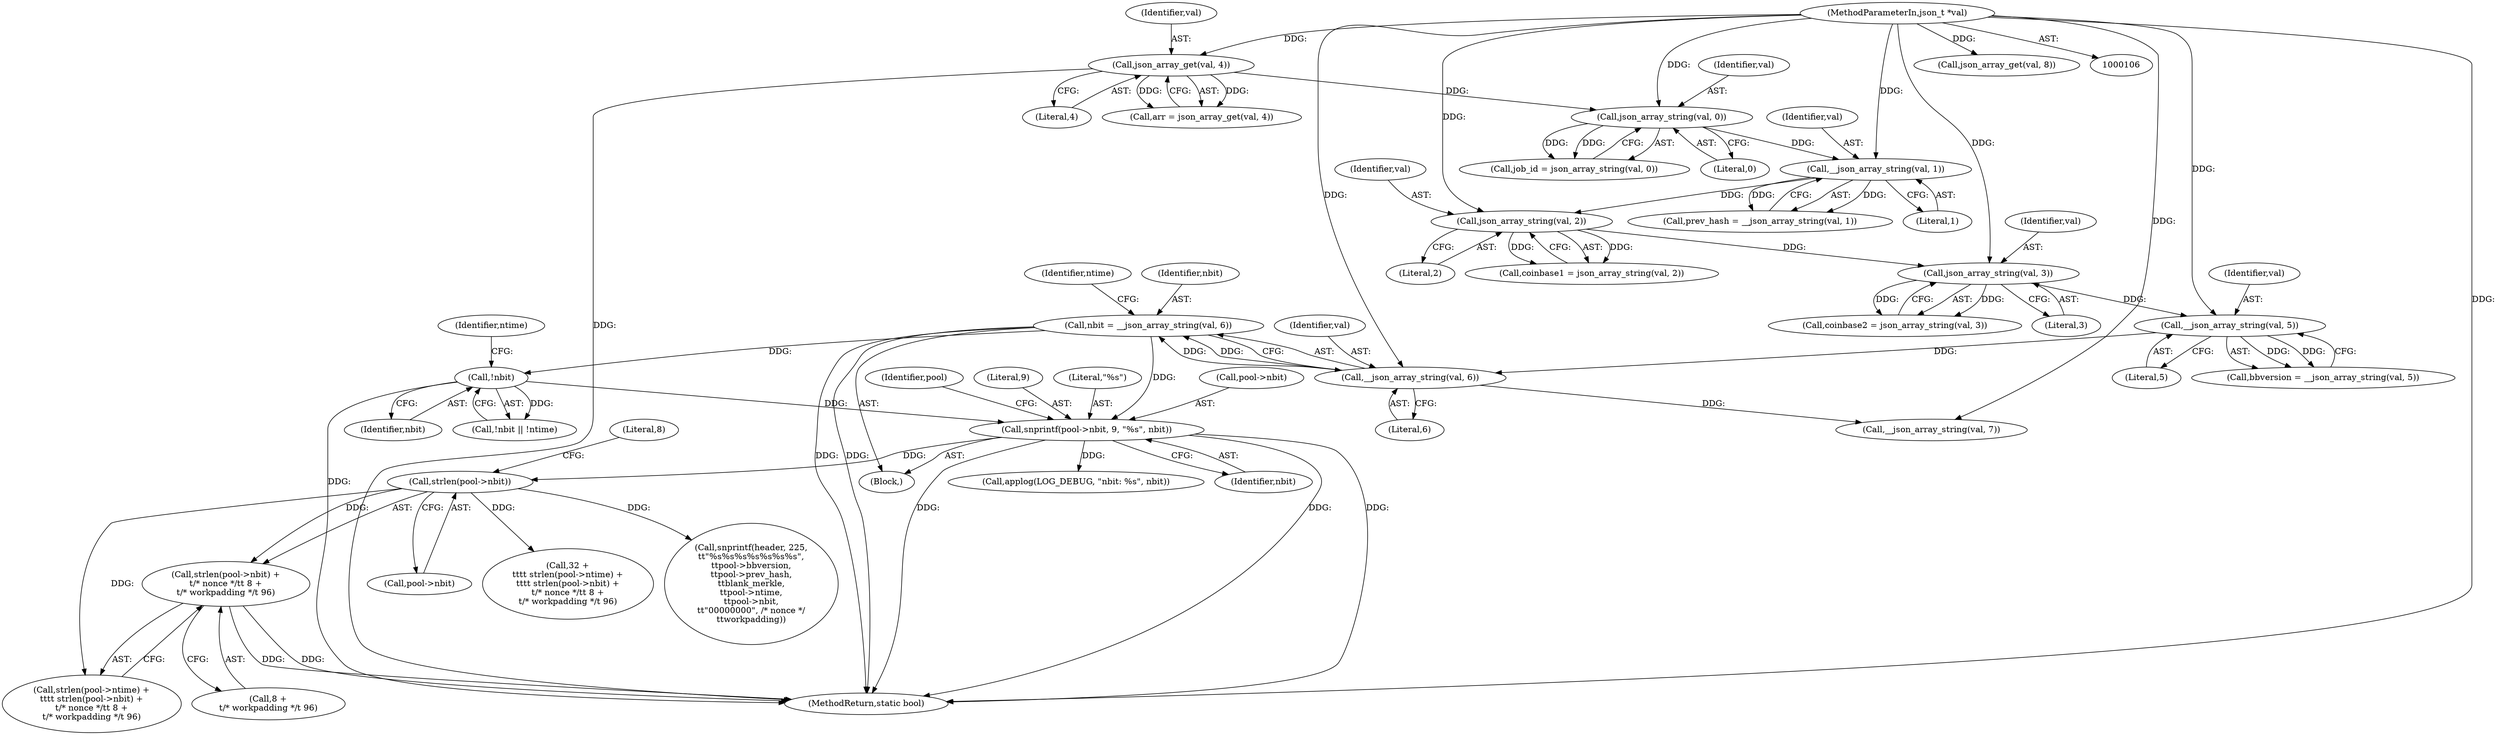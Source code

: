 digraph "0_cgminer_e1c5050734123973b99d181c45e74b2cbb00272e_1@API" {
"1000460" [label="(Call,strlen(pool->nbit) +\n\t/* nonce */\t\t 8 +\n\t/* workpadding */\t 96)"];
"1000461" [label="(Call,strlen(pool->nbit))"];
"1000274" [label="(Call,snprintf(pool->nbit, 9, \"%s\", nbit))"];
"1000179" [label="(Call,nbit = __json_array_string(val, 6))"];
"1000181" [label="(Call,__json_array_string(val, 6))"];
"1000176" [label="(Call,__json_array_string(val, 5))"];
"1000171" [label="(Call,json_array_string(val, 3))"];
"1000166" [label="(Call,json_array_string(val, 2))"];
"1000161" [label="(Call,__json_array_string(val, 1))"];
"1000156" [label="(Call,json_array_string(val, 0))"];
"1000139" [label="(Call,json_array_get(val, 4))"];
"1000108" [label="(MethodParameterIn,json_t *val)"];
"1000212" [label="(Call,!nbit)"];
"1000278" [label="(Literal,9)"];
"1000279" [label="(Literal,\"%s\")"];
"1000182" [label="(Identifier,val)"];
"1000166" [label="(Call,json_array_string(val, 2))"];
"1000139" [label="(Call,json_array_get(val, 4))"];
"1000462" [label="(Call,pool->nbit)"];
"1000186" [label="(Call,__json_array_string(val, 7))"];
"1000177" [label="(Identifier,val)"];
"1000212" [label="(Call,!nbit)"];
"1000137" [label="(Call,arr = json_array_get(val, 4))"];
"1000167" [label="(Identifier,val)"];
"1000215" [label="(Identifier,ntime)"];
"1000180" [label="(Identifier,nbit)"];
"1000157" [label="(Identifier,val)"];
"1000109" [label="(Block,)"];
"1000171" [label="(Call,json_array_string(val, 3))"];
"1000141" [label="(Literal,4)"];
"1000140" [label="(Identifier,val)"];
"1000213" [label="(Identifier,nbit)"];
"1000466" [label="(Literal,8)"];
"1000453" [label="(Call,32 +\n\t\t\t\t strlen(pool->ntime) +\n\t\t\t\t strlen(pool->nbit) +\n\t/* nonce */\t\t 8 +\n\t/* workpadding */\t 96)"];
"1000161" [label="(Call,__json_array_string(val, 1))"];
"1000156" [label="(Call,json_array_string(val, 0))"];
"1000468" [label="(Call,snprintf(header, 225,\n\t\t\"%s%s%s%s%s%s%s\",\n\t\tpool->bbversion,\n\t\tpool->prev_hash,\n\t\tblank_merkle,\n\t\tpool->ntime,\n\t\tpool->nbit,\n\t\t\"00000000\", /* nonce */\n\t\tworkpadding))"];
"1000164" [label="(Call,coinbase1 = json_array_string(val, 2))"];
"1000650" [label="(Call,applog(LOG_DEBUG, \"nbit: %s\", nbit))"];
"1000465" [label="(Call,8 +\n\t/* workpadding */\t 96)"];
"1000108" [label="(MethodParameterIn,json_t *val)"];
"1000169" [label="(Call,coinbase2 = json_array_string(val, 3))"];
"1000460" [label="(Call,strlen(pool->nbit) +\n\t/* nonce */\t\t 8 +\n\t/* workpadding */\t 96)"];
"1000211" [label="(Call,!nbit || !ntime)"];
"1000183" [label="(Literal,6)"];
"1000178" [label="(Literal,5)"];
"1000461" [label="(Call,strlen(pool->nbit))"];
"1000159" [label="(Call,prev_hash = __json_array_string(val, 1))"];
"1000162" [label="(Identifier,val)"];
"1000168" [label="(Literal,2)"];
"1000163" [label="(Literal,1)"];
"1000275" [label="(Call,pool->nbit)"];
"1000154" [label="(Call,job_id = json_array_string(val, 0))"];
"1000179" [label="(Call,nbit = __json_array_string(val, 6))"];
"1000283" [label="(Identifier,pool)"];
"1000176" [label="(Call,__json_array_string(val, 5))"];
"1000274" [label="(Call,snprintf(pool->nbit, 9, \"%s\", nbit))"];
"1000280" [label="(Identifier,nbit)"];
"1000174" [label="(Call,bbversion = __json_array_string(val, 5))"];
"1000192" [label="(Call,json_array_get(val, 8))"];
"1000455" [label="(Call,strlen(pool->ntime) +\n\t\t\t\t strlen(pool->nbit) +\n\t/* nonce */\t\t 8 +\n\t/* workpadding */\t 96)"];
"1000173" [label="(Literal,3)"];
"1000172" [label="(Identifier,val)"];
"1000185" [label="(Identifier,ntime)"];
"1000158" [label="(Literal,0)"];
"1000181" [label="(Call,__json_array_string(val, 6))"];
"1000685" [label="(MethodReturn,static bool)"];
"1000460" -> "1000455"  [label="AST: "];
"1000460" -> "1000465"  [label="CFG: "];
"1000461" -> "1000460"  [label="AST: "];
"1000465" -> "1000460"  [label="AST: "];
"1000455" -> "1000460"  [label="CFG: "];
"1000460" -> "1000685"  [label="DDG: "];
"1000460" -> "1000685"  [label="DDG: "];
"1000461" -> "1000460"  [label="DDG: "];
"1000461" -> "1000462"  [label="CFG: "];
"1000462" -> "1000461"  [label="AST: "];
"1000466" -> "1000461"  [label="CFG: "];
"1000461" -> "1000453"  [label="DDG: "];
"1000461" -> "1000455"  [label="DDG: "];
"1000274" -> "1000461"  [label="DDG: "];
"1000461" -> "1000468"  [label="DDG: "];
"1000274" -> "1000109"  [label="AST: "];
"1000274" -> "1000280"  [label="CFG: "];
"1000275" -> "1000274"  [label="AST: "];
"1000278" -> "1000274"  [label="AST: "];
"1000279" -> "1000274"  [label="AST: "];
"1000280" -> "1000274"  [label="AST: "];
"1000283" -> "1000274"  [label="CFG: "];
"1000274" -> "1000685"  [label="DDG: "];
"1000274" -> "1000685"  [label="DDG: "];
"1000274" -> "1000685"  [label="DDG: "];
"1000179" -> "1000274"  [label="DDG: "];
"1000212" -> "1000274"  [label="DDG: "];
"1000274" -> "1000650"  [label="DDG: "];
"1000179" -> "1000109"  [label="AST: "];
"1000179" -> "1000181"  [label="CFG: "];
"1000180" -> "1000179"  [label="AST: "];
"1000181" -> "1000179"  [label="AST: "];
"1000185" -> "1000179"  [label="CFG: "];
"1000179" -> "1000685"  [label="DDG: "];
"1000179" -> "1000685"  [label="DDG: "];
"1000181" -> "1000179"  [label="DDG: "];
"1000181" -> "1000179"  [label="DDG: "];
"1000179" -> "1000212"  [label="DDG: "];
"1000181" -> "1000183"  [label="CFG: "];
"1000182" -> "1000181"  [label="AST: "];
"1000183" -> "1000181"  [label="AST: "];
"1000176" -> "1000181"  [label="DDG: "];
"1000108" -> "1000181"  [label="DDG: "];
"1000181" -> "1000186"  [label="DDG: "];
"1000176" -> "1000174"  [label="AST: "];
"1000176" -> "1000178"  [label="CFG: "];
"1000177" -> "1000176"  [label="AST: "];
"1000178" -> "1000176"  [label="AST: "];
"1000174" -> "1000176"  [label="CFG: "];
"1000176" -> "1000174"  [label="DDG: "];
"1000176" -> "1000174"  [label="DDG: "];
"1000171" -> "1000176"  [label="DDG: "];
"1000108" -> "1000176"  [label="DDG: "];
"1000171" -> "1000169"  [label="AST: "];
"1000171" -> "1000173"  [label="CFG: "];
"1000172" -> "1000171"  [label="AST: "];
"1000173" -> "1000171"  [label="AST: "];
"1000169" -> "1000171"  [label="CFG: "];
"1000171" -> "1000169"  [label="DDG: "];
"1000171" -> "1000169"  [label="DDG: "];
"1000166" -> "1000171"  [label="DDG: "];
"1000108" -> "1000171"  [label="DDG: "];
"1000166" -> "1000164"  [label="AST: "];
"1000166" -> "1000168"  [label="CFG: "];
"1000167" -> "1000166"  [label="AST: "];
"1000168" -> "1000166"  [label="AST: "];
"1000164" -> "1000166"  [label="CFG: "];
"1000166" -> "1000164"  [label="DDG: "];
"1000166" -> "1000164"  [label="DDG: "];
"1000161" -> "1000166"  [label="DDG: "];
"1000108" -> "1000166"  [label="DDG: "];
"1000161" -> "1000159"  [label="AST: "];
"1000161" -> "1000163"  [label="CFG: "];
"1000162" -> "1000161"  [label="AST: "];
"1000163" -> "1000161"  [label="AST: "];
"1000159" -> "1000161"  [label="CFG: "];
"1000161" -> "1000159"  [label="DDG: "];
"1000161" -> "1000159"  [label="DDG: "];
"1000156" -> "1000161"  [label="DDG: "];
"1000108" -> "1000161"  [label="DDG: "];
"1000156" -> "1000154"  [label="AST: "];
"1000156" -> "1000158"  [label="CFG: "];
"1000157" -> "1000156"  [label="AST: "];
"1000158" -> "1000156"  [label="AST: "];
"1000154" -> "1000156"  [label="CFG: "];
"1000156" -> "1000154"  [label="DDG: "];
"1000156" -> "1000154"  [label="DDG: "];
"1000139" -> "1000156"  [label="DDG: "];
"1000108" -> "1000156"  [label="DDG: "];
"1000139" -> "1000137"  [label="AST: "];
"1000139" -> "1000141"  [label="CFG: "];
"1000140" -> "1000139"  [label="AST: "];
"1000141" -> "1000139"  [label="AST: "];
"1000137" -> "1000139"  [label="CFG: "];
"1000139" -> "1000685"  [label="DDG: "];
"1000139" -> "1000137"  [label="DDG: "];
"1000139" -> "1000137"  [label="DDG: "];
"1000108" -> "1000139"  [label="DDG: "];
"1000108" -> "1000106"  [label="AST: "];
"1000108" -> "1000685"  [label="DDG: "];
"1000108" -> "1000186"  [label="DDG: "];
"1000108" -> "1000192"  [label="DDG: "];
"1000212" -> "1000211"  [label="AST: "];
"1000212" -> "1000213"  [label="CFG: "];
"1000213" -> "1000212"  [label="AST: "];
"1000215" -> "1000212"  [label="CFG: "];
"1000211" -> "1000212"  [label="CFG: "];
"1000212" -> "1000685"  [label="DDG: "];
"1000212" -> "1000211"  [label="DDG: "];
}
